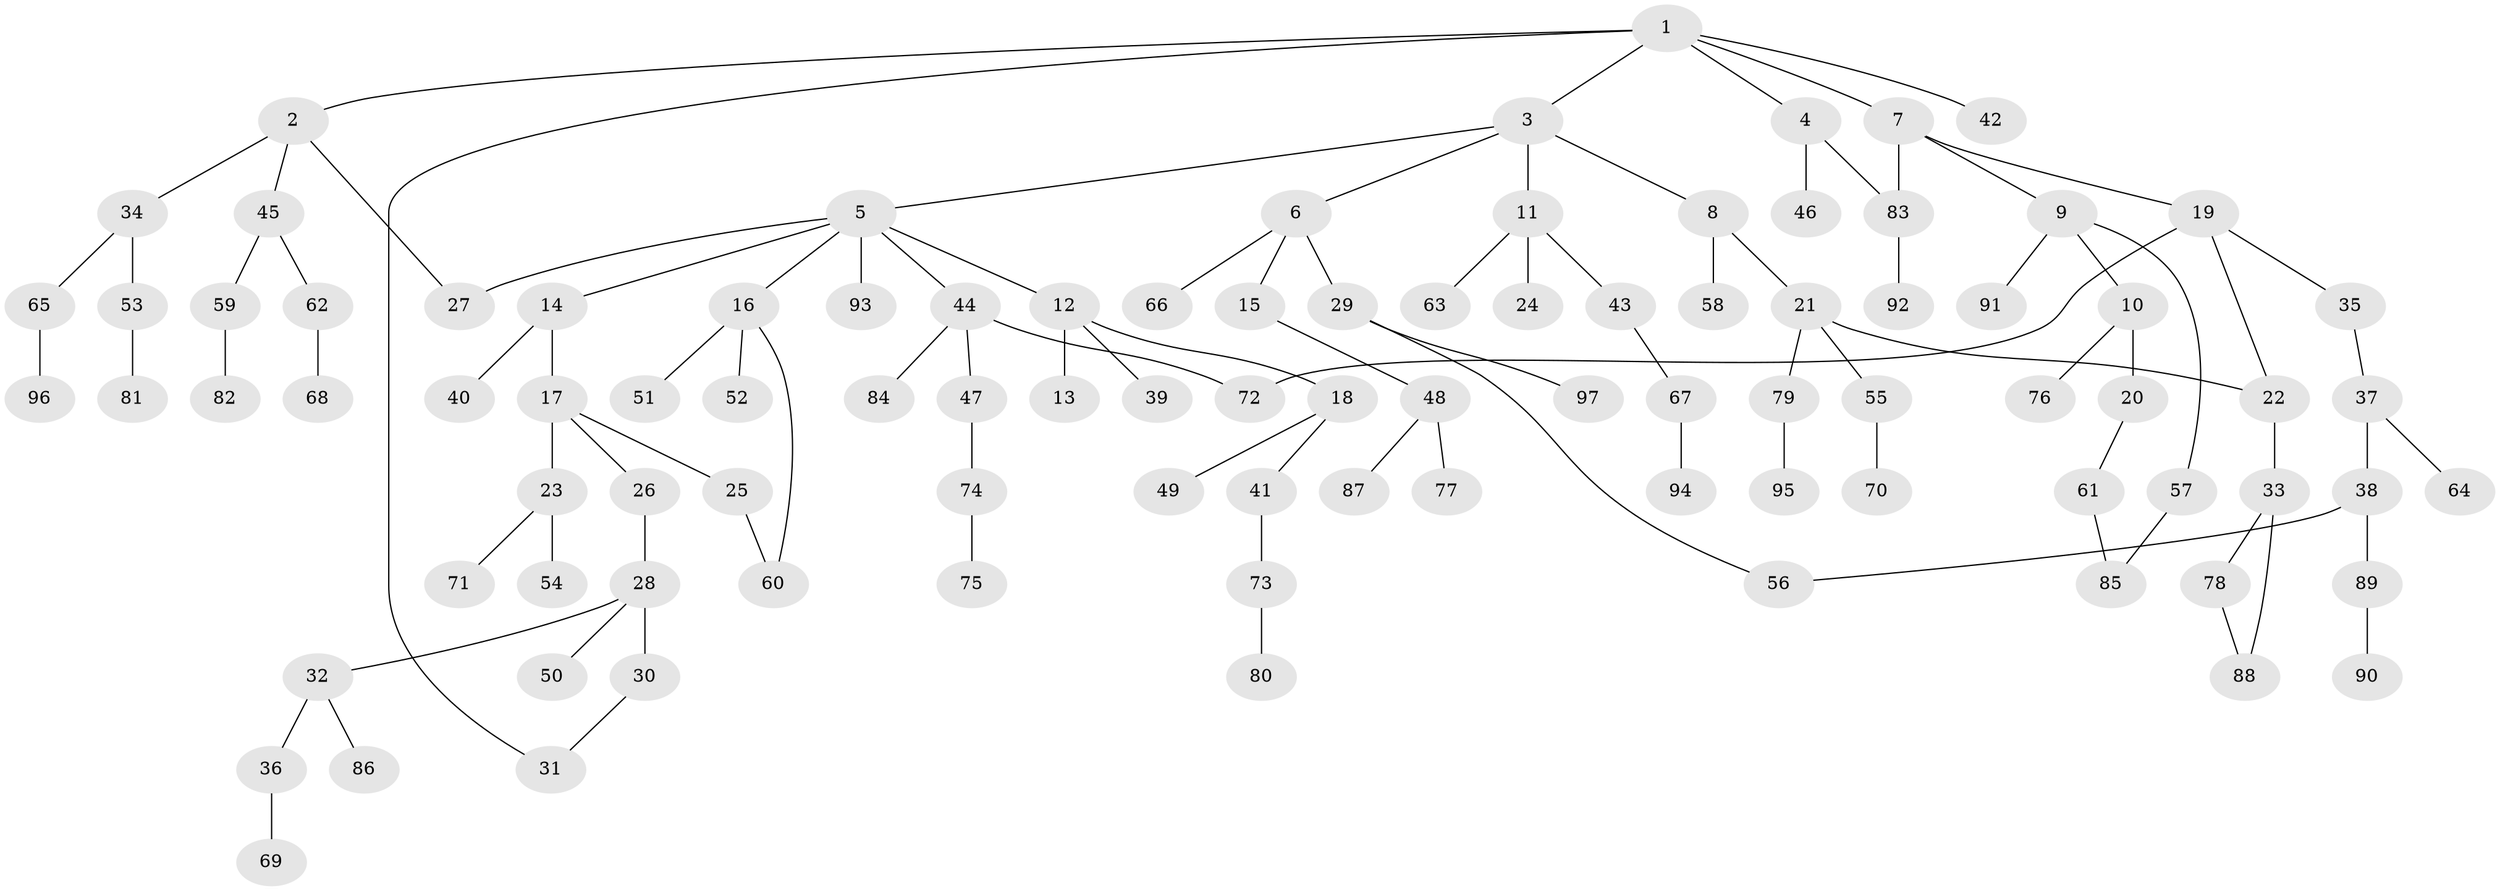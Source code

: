 // coarse degree distribution, {5: 0.047619047619047616, 4: 0.06349206349206349, 6: 0.015873015873015872, 3: 0.1746031746031746, 9: 0.015873015873015872, 2: 0.2857142857142857, 1: 0.3968253968253968}
// Generated by graph-tools (version 1.1) at 2025/41/03/06/25 10:41:31]
// undirected, 97 vertices, 105 edges
graph export_dot {
graph [start="1"]
  node [color=gray90,style=filled];
  1;
  2;
  3;
  4;
  5;
  6;
  7;
  8;
  9;
  10;
  11;
  12;
  13;
  14;
  15;
  16;
  17;
  18;
  19;
  20;
  21;
  22;
  23;
  24;
  25;
  26;
  27;
  28;
  29;
  30;
  31;
  32;
  33;
  34;
  35;
  36;
  37;
  38;
  39;
  40;
  41;
  42;
  43;
  44;
  45;
  46;
  47;
  48;
  49;
  50;
  51;
  52;
  53;
  54;
  55;
  56;
  57;
  58;
  59;
  60;
  61;
  62;
  63;
  64;
  65;
  66;
  67;
  68;
  69;
  70;
  71;
  72;
  73;
  74;
  75;
  76;
  77;
  78;
  79;
  80;
  81;
  82;
  83;
  84;
  85;
  86;
  87;
  88;
  89;
  90;
  91;
  92;
  93;
  94;
  95;
  96;
  97;
  1 -- 2;
  1 -- 3;
  1 -- 4;
  1 -- 7;
  1 -- 42;
  1 -- 31;
  2 -- 34;
  2 -- 45;
  2 -- 27;
  3 -- 5;
  3 -- 6;
  3 -- 8;
  3 -- 11;
  4 -- 46;
  4 -- 83;
  5 -- 12;
  5 -- 14;
  5 -- 16;
  5 -- 27;
  5 -- 44;
  5 -- 93;
  6 -- 15;
  6 -- 29;
  6 -- 66;
  7 -- 9;
  7 -- 19;
  7 -- 83;
  8 -- 21;
  8 -- 58;
  9 -- 10;
  9 -- 57;
  9 -- 91;
  10 -- 20;
  10 -- 76;
  11 -- 24;
  11 -- 43;
  11 -- 63;
  12 -- 13;
  12 -- 18;
  12 -- 39;
  14 -- 17;
  14 -- 40;
  15 -- 48;
  16 -- 51;
  16 -- 52;
  16 -- 60;
  17 -- 23;
  17 -- 25;
  17 -- 26;
  18 -- 41;
  18 -- 49;
  19 -- 22;
  19 -- 35;
  19 -- 72;
  20 -- 61;
  21 -- 55;
  21 -- 79;
  21 -- 22;
  22 -- 33;
  23 -- 54;
  23 -- 71;
  25 -- 60;
  26 -- 28;
  28 -- 30;
  28 -- 32;
  28 -- 50;
  29 -- 56;
  29 -- 97;
  30 -- 31;
  32 -- 36;
  32 -- 86;
  33 -- 78;
  33 -- 88;
  34 -- 53;
  34 -- 65;
  35 -- 37;
  36 -- 69;
  37 -- 38;
  37 -- 64;
  38 -- 89;
  38 -- 56;
  41 -- 73;
  43 -- 67;
  44 -- 47;
  44 -- 84;
  44 -- 72;
  45 -- 59;
  45 -- 62;
  47 -- 74;
  48 -- 77;
  48 -- 87;
  53 -- 81;
  55 -- 70;
  57 -- 85;
  59 -- 82;
  61 -- 85;
  62 -- 68;
  65 -- 96;
  67 -- 94;
  73 -- 80;
  74 -- 75;
  78 -- 88;
  79 -- 95;
  83 -- 92;
  89 -- 90;
}
